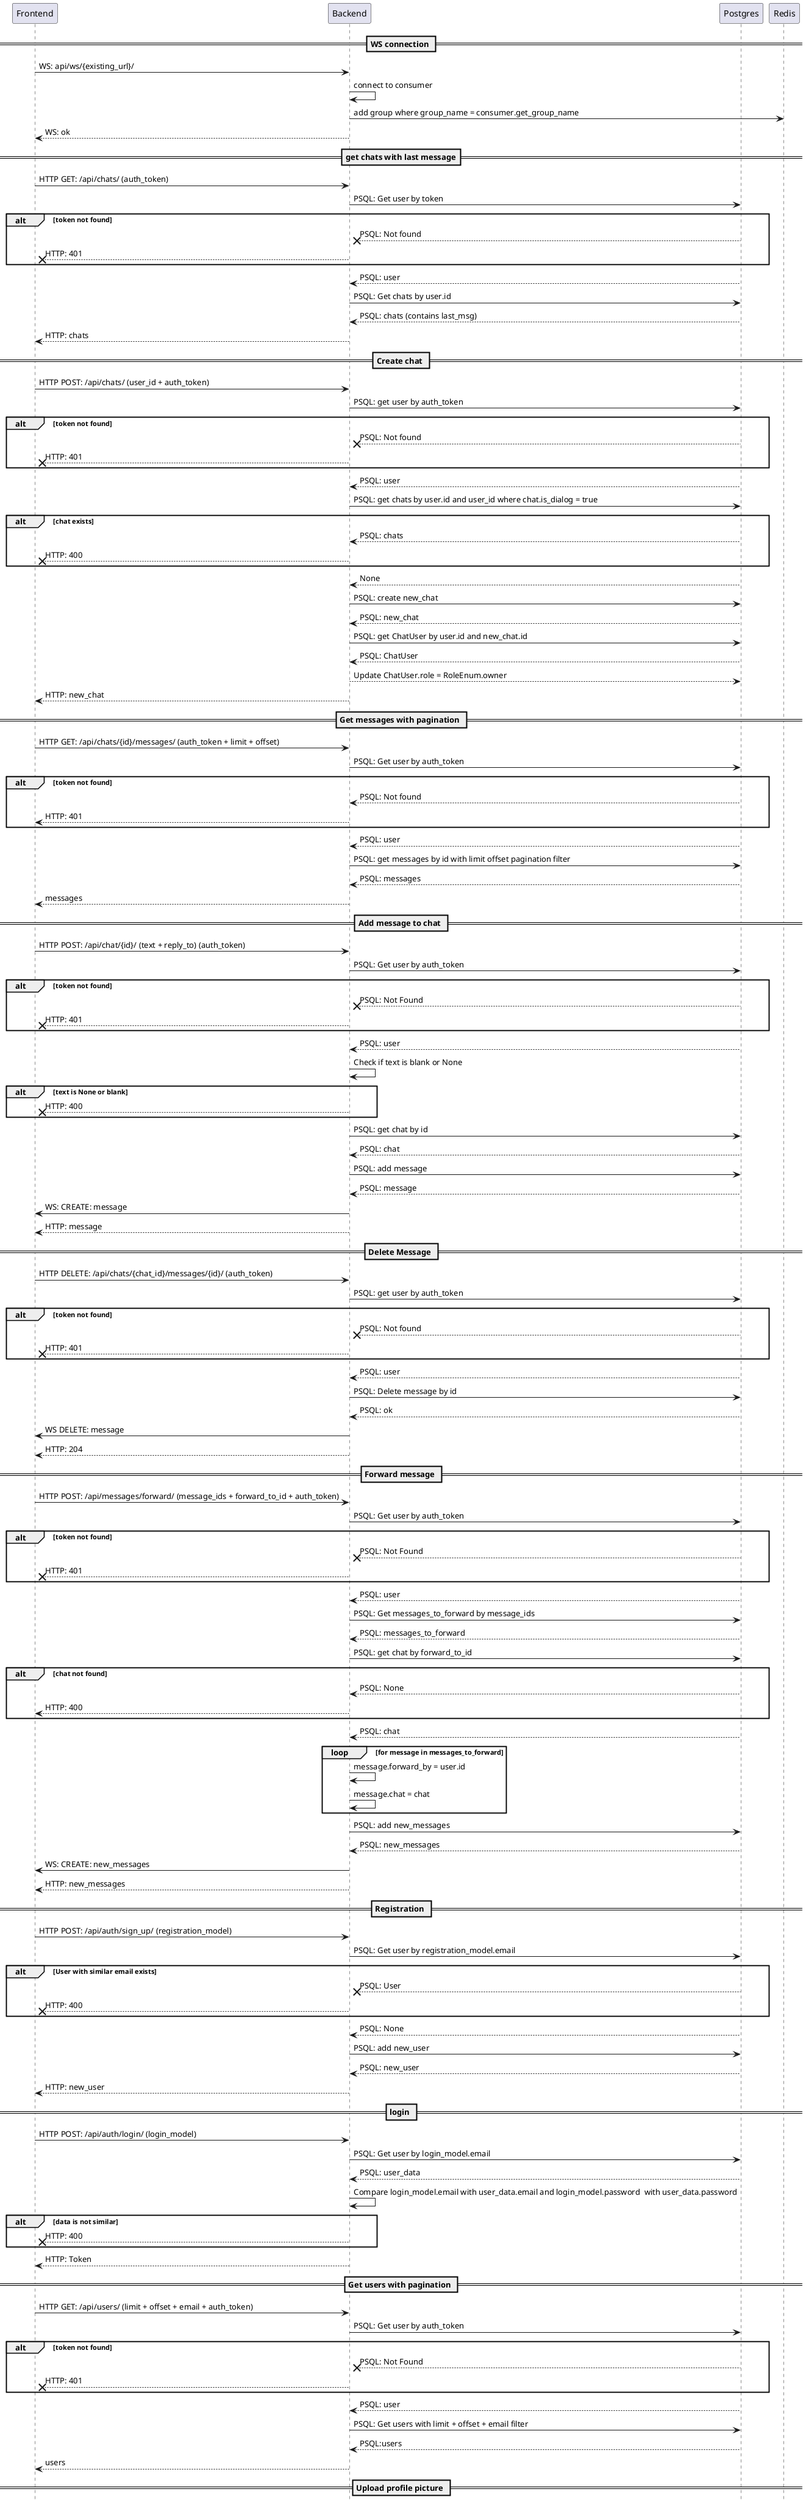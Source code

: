 @startuml
participant Frontend
participant Backend
participant Postgres
participant Redis


== WS connection ==
Frontend -> Backend: WS: api/ws/{existing_url}/
Backend -> Backend: connect to consumer
Backend -> Redis: add group where group_name = consumer.get_group_name
Backend --> Frontend: WS: ok

== get chats with last message==
Frontend -> Backend: HTTP GET: /api/chats/ (auth_token)
Backend -> Postgres: PSQL: Get user by token

alt token not found
Postgres --x Backend: PSQL: Not found
Backend --x Frontend: HTTP: 401
end alt

Postgres --> Backend: PSQL: user
Backend -> Postgres: PSQL: Get chats by user.id
Postgres --> Backend: PSQL: chats (contains last_msg)
Backend --> Frontend: HTTP: chats


== Create chat ==
Frontend -> Backend: HTTP POST: /api/chats/ (user_id + auth_token)
Backend -> Postgres: PSQL: get user by auth_token

alt token not found
Postgres --x Backend: PSQL: Not found
Backend --x Frontend: HTTP: 401
end alt

Postgres --> Backend: PSQL: user
Backend -> Postgres: PSQL: get chats by user.id and user_id where chat.is_dialog = true

alt chat exists
Postgres --> Backend: PSQL: chats
Backend --x Frontend: HTTP: 400
end alt

Postgres --> Backend: None
Backend -> Postgres: PSQL: create new_chat
Postgres --> Backend: PSQL: new_chat
Backend -> Postgres: PSQL: get ChatUser by user.id and new_chat.id
Postgres --> Backend: PSQL: ChatUser
Backend --> Postgres: Update ChatUser.role = RoleEnum.owner
Backend --> Frontend: HTTP: new_chat


== Get messages with pagination ==
Frontend -> Backend: HTTP GET: /api/chats/{id}/messages/ (auth_token + limit + offset)
Backend -> Postgres: PSQL: Get user by auth_token

alt token not found
Postgres --> Backend: PSQL: Not found
Backend --> Frontend: HTTP: 401
end alt

Postgres --> Backend: PSQL: user
Backend -> Postgres: PSQL: get messages by id with limit offset pagination filter
Postgres --> Backend: PSQL: messages
Backend --> Frontend: messages


== Add message to chat ==
Frontend -> Backend: HTTP POST: /api/chat/{id}/ (text + reply_to) (auth_token)
Backend -> Postgres: PSQL: Get user by auth_token

alt token not found
Postgres --x Backend: PSQL: Not Found
Backend --x Frontend: HTTP: 401
end alt

Postgres --> Backend: PSQL: user
Backend -> Backend: Check if text is blank or None

alt text is None or blank
Backend --x Frontend: HTTP: 400
end alt

Backend -> Postgres: PSQL: get chat by id
Postgres --> Backend: PSQL: chat
Backend -> Postgres: PSQL: add message
Postgres --> Backend: PSQL: message
Backend -> Frontend: WS: CREATE: message
Backend --> Frontend: HTTP: message


== Delete Message ==
Frontend -> Backend: HTTP DELETE: /api/chats/{chat_id}/messages/{id}/ (auth_token)
Backend -> Postgres: PSQL: get user by auth_token

alt token not found
Postgres --x Backend: PSQL: Not found
Backend --x Frontend: HTTP: 401
end alt

Postgres --> Backend: PSQL: user
Backend -> Postgres: PSQL: Delete message by id
Postgres --> Backend: PSQL: ok
Backend -> Frontend: WS DELETE: message
Backend --> Frontend: HTTP: 204


== Forward message ==
Frontend -> Backend: HTTP POST: /api/messages/forward/ (message_ids + forward_to_id + auth_token)
Backend -> Postgres: PSQL: Get user by auth_token

alt token not found
Postgres --x Backend: PSQL: Not Found
Backend --x Frontend: HTTP: 401
end alt

Postgres --> Backend: PSQL: user
Backend -> Postgres: PSQL: Get messages_to_forward by message_ids
Postgres --> Backend: PSQL: messages_to_forward
Backend -> Postgres: PSQL: get chat by forward_to_id

alt chat not found
Postgres --> Backend: PSQL: None
Backend --> Frontend: HTTP: 400
end alt

Postgres --> Backend: PSQL: chat

loop for message in messages_to_forward
Backend -> Backend: message.forward_by = user.id
Backend -> Backend: message.chat = chat
end loop

Backend -> Postgres: PSQL: add new_messages
Postgres --> Backend: PSQL: new_messages
Backend -> Frontend: WS: CREATE: new_messages
Backend --> Frontend: HTTP: new_messages

== Registration ==
Frontend -> Backend: HTTP POST: /api/auth/sign_up/ (registration_model)
Backend -> Postgres: PSQL: Get user by registration_model.email

alt User with similar email exists
Postgres --x Backend: PSQL: User
Backend --x Frontend: HTTP: 400
end alt

Postgres --> Backend: PSQL: None
Backend -> Postgres: PSQL: add new_user
Postgres --> Backend: PSQL: new_user
Backend --> Frontend: HTTP: new_user


== login ==
Frontend -> Backend: HTTP POST: /api/auth/login/ (login_model)
Backend -> Postgres: PSQL: Get user by login_model.email
Postgres --> Backend: PSQL: user_data
Backend -> Backend: Compare login_model.email with user_data.email and login_model.password  with user_data.password

alt data is not similar
Backend --x Frontend: HTTP: 400
end alt

Backend --> Frontend: HTTP: Token


== Get users with pagination ==
Frontend -> Backend: HTTP GET: /api/users/ (limit + offset + email + auth_token)
Backend -> Postgres: PSQL: Get user by auth_token

alt token not found
Postgres --x Backend: PSQL: Not Found
Backend --x Frontend: HTTP: 401
end alt

Postgres --> Backend: PSQL: user
Backend -> Postgres: PSQL: Get users with limit + offset + email filter
Postgres --> Backend: PSQL:users
Backend --> Frontend: users

== Upload profile picture ==
Frontend -> Backend: HTTP POST: /api/users/{id}/ (profile_picture + auth_token)
Backend -> Postgres: PSQL: Get user by auth_token

alt token not found
Postgres --x Backend: PSQL: Not Found
Backend --x Frontend: HTTP: 401
end alt

Postgres --> Backend: PSQL: user

Backend -> Backend: save profile_picture to media storage
Backend -> Postgres: PSQL: Update user.profile_picture = profile_picture
Postgres --> Backend: PSQL OK
Backend --> Frontend: HTTP: user


== add attachment ==
Frontend -> Backend: HTTP POST: /api/chats/{id}/attachments (auth_token + attachment)
Backend -> Postgres: PSQL: Get user by auth_token

alt token not found
Postgres --x Backend: PSQL: Not Found
Backend --x Frontend: HTTP: 401
end alt

Postgres --> Backend: PSQL: user
Backend -> Postgres: PSQL: Get chat by id

alt chat not found
Postgres --x Backend: PSQL: Not Found
Backend --x Frontend: HTTP: 404
end alt

Postgres --> Backend: PSQL: chat
Backend -> Backend: save attachment.file to media storage
Backend -> Postgres: PSQL: add attachment
Postgres --> Backend: PSQL: attachment

Backend -> Frontend: WS: CREATE: attachment
Backend --> Frontend: HTTP: attachment

== Delete attachment ==
Frontend -> Backend: HTTP DELETE: /api/attachments/{id}
Backend -> Postgres: PSQL: Get user by auth_token

alt token not found
Postgres --x Backend: PSQL: Not Found
Backend --x Frontend: HTTP: 401
end alt

Postgres --> Backend: PSQL: user
Backend -> Postgres: PSQL: Get attachment by id

alt attachment not found
Postgres --x Backend: PSQL: Not Found
Backend --x Frontend: HTTP: 404
end alt

Postgres --> Backend: PSQL: attachment
Backend -> Postgres: PSQL: Get chat by attachment.chat.id
Postgres --> Backend: PSQL: chat
Backend -> Backend: chat.users contains user

alt user isn't member of the chat
Backend --x Frontend: HTTP: 400
end alt

Backend -> Postgres: PSQL: Delete attachment
Postgres --> Backend: PSQL: OK
Backend -> Frontend: WS: DELETE: attachment
Backend --> Frontend: HTTP: 204

== Get attachments with pagination ==
Frontend -> Backend: HTTP GET: /api/chats/{id}/attachments (limit + offset + auth_token)
Backend -> Postgres: PSQL: Get user by auth_token

alt token not found
Postgres --x Backend: PSQL: Not Found
Backend --x Frontend: HTTP: 401
end alt

Postgres --> Backend: PSQL: user
Backend -> Postgres: PSQL: Get chat by id

alt chat not found
Postgres --x Backend: PSQL: Not Found
Backend --x Frontend: HTTP: 404
end alt

Postgres --> Backend: PSQL: chat
Backend -> Postgres: PSQL: get attachments with limit offset filters
Postgres --> Backend: PSQL:  attachments
Backend --> Frontend: HTTP: attachments

== set user role in chat ==
Frontend -> Backend: HTTP PATCH: /api/chats/{id}/users/{user_id} (auth_token + new_role)
Backend -> Postgres: PSQL: Get user by auth_token

alt token not found
Postgres --x Backend: PSQL: Not Found
Backend --x Frontend: HTTP: 401
end alt

Postgres --> Backend: PSQL: user
Backend -> Postgres: PSQL: get role by user.id
Postgres --> Backend: PSQL: role

Backend -> Backend: check role
alt role is not RoleEnum.owner or RoleEnum.admin
Backend --x Frontend: HTTP: 403
end alt

Backend -> Postgres: PSQL: get role by user_id
Postgres --> Backend: PSQL: role
Backend -> Backend: check role

alt role is RoleEnum.owner (owner role is immutable)
Backend --x Frontend: HTTP: 403
end alt

Backend -> Postgres: PSQL: Get chat_user by id and user_id

alt chat_user not found
Postgres --x Backend: PSQL: Not Found
Backend --x Frontend: HTTP: 404
end alt

Postgres -> Backend: PSQL: chat_user
Backend -> Postgres: PSQL: Update chat_user.role = new_role
Postgres --> Backend: PSQL: OK
Backend --> Frontend: HTTP: 204

== add user to chat ==
Frontend -> Backend: HTTP PATCH: /api/chats/{id}/users (user_ids + auth_token)
Backend -> Postgres: PSQL: Get user by auth_token

alt token not found
Postgres --x Backend: PSQL: Not Found
Backend --x Frontend: HTTP: 401
end alt

Postgres --> Backend: PSQL: user
Backend -> Postgres: PSQL: get role by user.id
Postgres --> Backend: PSQL: role

Backend -> Backend: check role
alt role is not owner or admin
Backend --x Frontend: HTTP: 403
end alt

Backend -> Postgres: PSQL: Get chat by id

alt chat not found
Postgres --x Backend: PSQL: Not Found
Backend --x Frontend: HTTP: 404
end alt

Postgres --> Backend: PSQL: chat
Backend -> Postgres: PSQL: get new_chat_users by user_ids
Postgres --> Backend: PSQL: new_chat_users
Backend -> Postgres: PSQL: Update chat.users append new_chat_users
Postgres --> Backend: PSQL: OK
Backend --> Frontend: HTTP: 204

== delete user from chat ==
Frontend -> Backend: HTTP DELETE: /api/chats/{id}/users/{user_id} (auth_token)
Backend -> Postgres: PSQL: Get user by auth_token

alt token not found
Postgres --x Backend: PSQL: Not Found
Backend --x Frontend: HTTP: 401
end alt

Postgres --> Backend: PSQL: user
Backend -> Postgres: PSQL: get role by user.id
Postgres --> Backend: PSQL: role

Backend -> Backend: check role
alt role is not RoleEnum.owner or RoleEnum.admin
Backend --x Frontend: HTTP: 403
end alt

Backend -> Postgres: PSQL: get role by id user_id
Postgres --> Backend: PSQL: role
Backend -> Backend: check role

alt role is RoleEnum.owner (owner role is immutable)
Backend --x Frontend: HTTP: 403
end alt

Backend -> Postgres: PSQL: remove chat_user by id and user_id

alt chat_user not found
Postgres --x Backend: PSQL: Not Found
Backend --x Frontend: HTTP: 404
end alt

Postgres --> Backend: PSQL: OK
Backend --> Frontend: HTTP: 204
@enduml